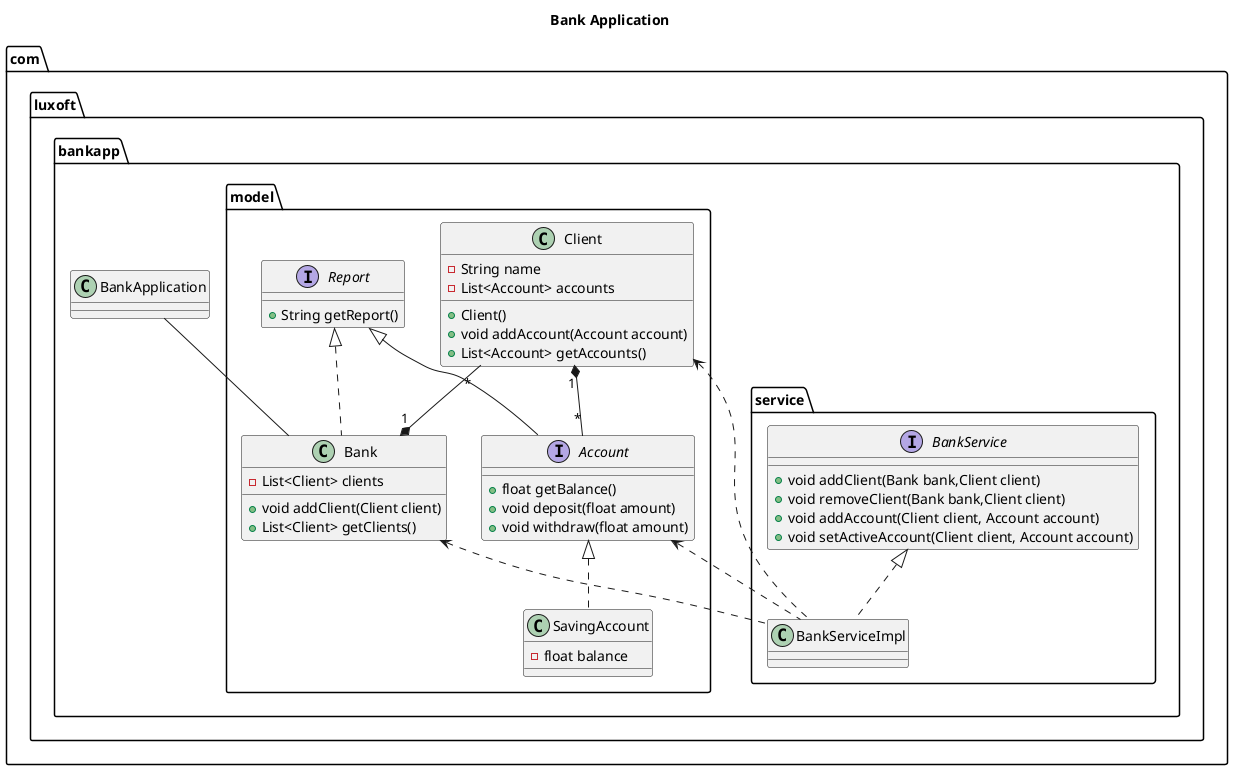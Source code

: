 @startuml
skinparam shadowing false

title Bank Application

package com.luxoft.bankapp.service {
    interface BankService {
        +void addClient(Bank bank,Client client)
        +void removeClient(Bank bank,Client client)
        +void addAccount(Client client, Account account)
        +void setActiveAccount(Client client, Account account)
    }

    class BankServiceImpl

    BankService <|.. BankServiceImpl
}

package com.luxoft.bankapp {
    class BankApplication
}

package com.luxoft.bankapp.model {
    class Client {
      -String name
      -List<Account> accounts
      +Client()
      +void addAccount(Account account)
      +List<Account> getAccounts()
    }

    interface Report {
      +String getReport()
    }

    class Bank {
      -List<Client> clients
      +void addClient(Client client)
      +List<Client> getClients()
    }

    interface Account {
      +float getBalance()
      +void deposit(float amount)
      +void withdraw(float amount)
    }

    class SavingAccount {
      -float balance
    }
}


Client "1" *-- "*" Account
Client "*" --* "1" Bank
Report  <|-- Account
Account <|.. SavingAccount
Report <|.. Bank

BankApplication -- Bank

Bank <.. BankServiceImpl
Client <.. BankServiceImpl
Account <.. BankServiceImpl

@enduml